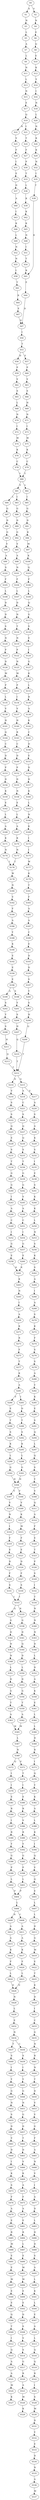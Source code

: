 strict digraph  {
	S0 -> S1 [ label = S ];
	S0 -> S2 [ label = V ];
	S1 -> S3 [ label = N ];
	S2 -> S4 [ label = N ];
	S3 -> S5 [ label = L ];
	S4 -> S6 [ label = E ];
	S5 -> S7 [ label = A ];
	S6 -> S8 [ label = Q ];
	S7 -> S9 [ label = L ];
	S8 -> S10 [ label = E ];
	S9 -> S11 [ label = N ];
	S10 -> S12 [ label = K ];
	S11 -> S13 [ label = L ];
	S12 -> S14 [ label = Y ];
	S13 -> S15 [ label = N ];
	S14 -> S16 [ label = I ];
	S15 -> S17 [ label = E ];
	S16 -> S18 [ label = N ];
	S17 -> S19 [ label = Q ];
	S18 -> S20 [ label = L ];
	S19 -> S21 [ label = I ];
	S19 -> S22 [ label = R ];
	S20 -> S23 [ label = N ];
	S21 -> S24 [ label = T ];
	S22 -> S25 [ label = V ];
	S23 -> S26 [ label = K ];
	S24 -> S27 [ label = F ];
	S25 -> S28 [ label = F ];
	S26 -> S29 [ label = K ];
	S27 -> S30 [ label = P ];
	S28 -> S31 [ label = I ];
	S29 -> S32 [ label = N ];
	S30 -> S33 [ label = T ];
	S31 -> S34 [ label = E ];
	S32 -> S35 [ label = I ];
	S33 -> S36 [ label = L ];
	S34 -> S37 [ label = D ];
	S35 -> S38 [ label = T ];
	S36 -> S39 [ label = K ];
	S37 -> S40 [ label = A ];
	S38 -> S41 [ label = R ];
	S39 -> S42 [ label = K ];
	S40 -> S43 [ label = I ];
	S41 -> S44 [ label = E ];
	S42 -> S45 [ label = K ];
	S43 -> S46 [ label = K ];
	S44 -> S47 [ label = D ];
	S45 -> S48 [ label = N ];
	S46 -> S49 [ label = L ];
	S47 -> S50 [ label = I ];
	S48 -> S51 [ label = I ];
	S49 -> S52 [ label = N ];
	S50 -> S53 [ label = T ];
	S51 -> S54 [ label = T ];
	S52 -> S55 [ label = N ];
	S53 -> S56 [ label = D ];
	S53 -> S57 [ label = E ];
	S54 -> S41 [ label = R ];
	S55 -> S58 [ label = I ];
	S56 -> S59 [ label = P ];
	S57 -> S60 [ label = P ];
	S58 -> S61 [ label = T ];
	S59 -> S62 [ label = V ];
	S60 -> S63 [ label = V ];
	S61 -> S64 [ label = R ];
	S62 -> S65 [ label = S ];
	S63 -> S66 [ label = S ];
	S64 -> S67 [ label = E ];
	S65 -> S68 [ label = L ];
	S66 -> S69 [ label = H ];
	S67 -> S47 [ label = D ];
	S68 -> S70 [ label = N ];
	S69 -> S71 [ label = N ];
	S70 -> S72 [ label = I ];
	S71 -> S73 [ label = I ];
	S72 -> S74 [ label = M ];
	S73 -> S75 [ label = M ];
	S74 -> S76 [ label = K ];
	S75 -> S77 [ label = K ];
	S76 -> S78 [ label = C ];
	S77 -> S79 [ label = C ];
	S78 -> S80 [ label = L ];
	S79 -> S80 [ label = L ];
	S80 -> S81 [ label = V ];
	S80 -> S82 [ label = L ];
	S81 -> S83 [ label = I ];
	S81 -> S84 [ label = L ];
	S82 -> S85 [ label = I ];
	S83 -> S86 [ label = G ];
	S84 -> S87 [ label = G ];
	S85 -> S88 [ label = G ];
	S86 -> S89 [ label = D ];
	S87 -> S90 [ label = D ];
	S88 -> S91 [ label = D ];
	S89 -> S92 [ label = G ];
	S90 -> S93 [ label = G ];
	S91 -> S94 [ label = K ];
	S92 -> S95 [ label = V ];
	S93 -> S96 [ label = V ];
	S94 -> S97 [ label = M ];
	S95 -> S98 [ label = A ];
	S96 -> S99 [ label = A ];
	S97 -> S100 [ label = K ];
	S98 -> S101 [ label = N ];
	S99 -> S102 [ label = S ];
	S100 -> S103 [ label = Q ];
	S101 -> S104 [ label = F ];
	S102 -> S105 [ label = F ];
	S103 -> S106 [ label = F ];
	S104 -> S107 [ label = L ];
	S105 -> S108 [ label = L ];
	S106 -> S109 [ label = L ];
	S107 -> S110 [ label = D ];
	S108 -> S111 [ label = D ];
	S109 -> S112 [ label = Q ];
	S110 -> S113 [ label = N ];
	S111 -> S114 [ label = D ];
	S112 -> S115 [ label = G ];
	S113 -> S116 [ label = T ];
	S114 -> S117 [ label = S ];
	S115 -> S118 [ label = S ];
	S116 -> S119 [ label = N ];
	S117 -> S120 [ label = N ];
	S118 -> S121 [ label = E ];
	S119 -> S122 [ label = P ];
	S120 -> S123 [ label = P ];
	S121 -> S124 [ label = I ];
	S122 -> S125 [ label = N ];
	S123 -> S126 [ label = D ];
	S124 -> S127 [ label = G ];
	S125 -> S128 [ label = M ];
	S126 -> S129 [ label = M ];
	S127 -> S130 [ label = K ];
	S128 -> S131 [ label = P ];
	S129 -> S132 [ label = P ];
	S130 -> S133 [ label = L ];
	S131 -> S134 [ label = I ];
	S132 -> S135 [ label = L ];
	S133 -> S136 [ label = R ];
	S134 -> S137 [ label = V ];
	S135 -> S138 [ label = V ];
	S136 -> S139 [ label = A ];
	S137 -> S140 [ label = H ];
	S138 -> S141 [ label = H ];
	S139 -> S142 [ label = K ];
	S140 -> S143 [ label = R ];
	S141 -> S144 [ label = Q ];
	S142 -> S145 [ label = C ];
	S143 -> S146 [ label = C ];
	S144 -> S147 [ label = C ];
	S145 -> S148 [ label = D ];
	S146 -> S149 [ label = D ];
	S147 -> S150 [ label = D ];
	S148 -> S151 [ label = E ];
	S149 -> S152 [ label = P ];
	S150 -> S153 [ label = P ];
	S151 -> S154 [ label = D ];
	S152 -> S155 [ label = D ];
	S153 -> S156 [ label = D ];
	S154 -> S157 [ label = D ];
	S155 -> S158 [ label = N ];
	S156 -> S159 [ label = K ];
	S157 -> S160 [ label = K ];
	S158 -> S161 [ label = E ];
	S159 -> S162 [ label = E ];
	S160 -> S163 [ label = L ];
	S161 -> S164 [ label = L ];
	S162 -> S165 [ label = L ];
	S163 -> S166 [ label = N ];
	S164 -> S167 [ label = A ];
	S165 -> S168 [ label = A ];
	S166 -> S169 [ label = K ];
	S167 -> S170 [ label = K ];
	S168 -> S171 [ label = K ];
	S169 -> S172 [ label = I ];
	S170 -> S173 [ label = N ];
	S171 -> S174 [ label = N ];
	S172 -> S175 [ label = I ];
	S173 -> S176 [ label = I ];
	S174 -> S176 [ label = I ];
	S175 -> S177 [ label = W ];
	S176 -> S178 [ label = W ];
	S177 -> S179 [ label = K ];
	S178 -> S180 [ label = N ];
	S179 -> S181 [ label = T ];
	S180 -> S182 [ label = V ];
	S181 -> S183 [ label = F ];
	S182 -> S184 [ label = F ];
	S183 -> S185 [ label = A ];
	S184 -> S186 [ label = A ];
	S185 -> S187 [ label = A ];
	S186 -> S188 [ label = Y ];
	S187 -> S189 [ label = C ];
	S188 -> S190 [ label = K ];
	S189 -> S191 [ label = E ];
	S190 -> S192 [ label = E ];
	S191 -> S193 [ label = D ];
	S192 -> S194 [ label = E ];
	S193 -> S195 [ label = D ];
	S194 -> S196 [ label = E ];
	S195 -> S197 [ label = S ];
	S196 -> S198 [ label = S ];
	S196 -> S199 [ label = A ];
	S197 -> S200 [ label = Y ];
	S198 -> S201 [ label = Y ];
	S199 -> S202 [ label = S ];
	S200 -> S203 [ label = S ];
	S201 -> S204 [ label = S ];
	S202 -> S205 [ label = Y ];
	S203 -> S206 [ label = H ];
	S204 -> S207 [ label = H ];
	S205 -> S208 [ label = S ];
	S206 -> S209 [ label = Q ];
	S207 -> S210 [ label = Q ];
	S208 -> S211 [ label = H ];
	S209 -> S212 [ label = T ];
	S210 -> S212 [ label = T ];
	S211 -> S213 [ label = Q ];
	S212 -> S214 [ label = D ];
	S212 -> S215 [ label = G ];
	S213 -> S212 [ label = T ];
	S214 -> S216 [ label = V ];
	S215 -> S217 [ label = E ];
	S215 -> S218 [ label = A ];
	S216 -> S219 [ label = S ];
	S217 -> S220 [ label = A ];
	S218 -> S221 [ label = C ];
	S219 -> S222 [ label = S ];
	S220 -> S223 [ label = S ];
	S221 -> S224 [ label = S ];
	S222 -> S225 [ label = Q ];
	S223 -> S226 [ label = A ];
	S224 -> S227 [ label = Q ];
	S225 -> S228 [ label = E ];
	S226 -> S229 [ label = K ];
	S227 -> S230 [ label = Q ];
	S228 -> S231 [ label = S ];
	S229 -> S232 [ label = S ];
	S230 -> S233 [ label = S ];
	S231 -> S234 [ label = T ];
	S232 -> S235 [ label = I ];
	S233 -> S236 [ label = T ];
	S234 -> S237 [ label = G ];
	S235 -> S238 [ label = E ];
	S236 -> S239 [ label = G ];
	S237 -> S240 [ label = G ];
	S238 -> S241 [ label = S ];
	S239 -> S242 [ label = G ];
	S240 -> S243 [ label = I ];
	S241 -> S244 [ label = K ];
	S242 -> S245 [ label = V ];
	S243 -> S246 [ label = A ];
	S244 -> S247 [ label = K ];
	S245 -> S248 [ label = A ];
	S246 -> S249 [ label = C ];
	S247 -> S250 [ label = L ];
	S248 -> S251 [ label = C ];
	S249 -> S252 [ label = I ];
	S250 -> S253 [ label = N ];
	S251 -> S254 [ label = I ];
	S252 -> S255 [ label = G ];
	S253 -> S256 [ label = S ];
	S254 -> S257 [ label = G ];
	S255 -> S258 [ label = E ];
	S256 -> S259 [ label = K ];
	S257 -> S260 [ label = E ];
	S258 -> S261 [ label = K ];
	S259 -> S262 [ label = S ];
	S260 -> S261 [ label = K ];
	S261 -> S263 [ label = K ];
	S262 -> S264 [ label = A ];
	S263 -> S265 [ label = N ];
	S264 -> S266 [ label = I ];
	S265 -> S267 [ label = I ];
	S266 -> S268 [ label = A ];
	S267 -> S269 [ label = A ];
	S268 -> S270 [ label = S ];
	S269 -> S271 [ label = K ];
	S270 -> S272 [ label = K ];
	S271 -> S273 [ label = R ];
	S272 -> S274 [ label = F ];
	S273 -> S275 [ label = F ];
	S274 -> S276 [ label = S ];
	S275 -> S277 [ label = T ];
	S276 -> S278 [ label = S ];
	S277 -> S279 [ label = K ];
	S278 -> S280 [ label = A ];
	S279 -> S281 [ label = A ];
	S280 -> S282 [ label = Y ];
	S281 -> S283 [ label = I ];
	S281 -> S284 [ label = V ];
	S282 -> S285 [ label = K ];
	S283 -> S286 [ label = D ];
	S284 -> S287 [ label = E ];
	S285 -> S288 [ label = E ];
	S286 -> S289 [ label = T ];
	S287 -> S290 [ label = T ];
	S288 -> S291 [ label = S ];
	S289 -> S292 [ label = S ];
	S290 -> S293 [ label = S ];
	S291 -> S294 [ label = Q ];
	S292 -> S295 [ label = K ];
	S293 -> S296 [ label = K ];
	S294 -> S297 [ label = L ];
	S295 -> S298 [ label = L ];
	S296 -> S299 [ label = L ];
	S297 -> S300 [ label = Q ];
	S298 -> S301 [ label = G ];
	S299 -> S302 [ label = G ];
	S300 -> S303 [ label = S ];
	S301 -> S304 [ label = H ];
	S302 -> S304 [ label = H ];
	S303 -> S305 [ label = Y ];
	S304 -> S306 [ label = F ];
	S304 -> S307 [ label = V ];
	S305 -> S308 [ label = V ];
	S306 -> S309 [ label = V ];
	S307 -> S310 [ label = V ];
	S308 -> S311 [ label = Q ];
	S309 -> S312 [ label = K ];
	S310 -> S313 [ label = N ];
	S311 -> S314 [ label = A ];
	S312 -> S315 [ label = M ];
	S313 -> S316 [ label = I ];
	S314 -> S317 [ label = F ];
	S315 -> S318 [ label = F ];
	S316 -> S319 [ label = F ];
	S317 -> S320 [ label = E ];
	S318 -> S321 [ label = E ];
	S319 -> S322 [ label = E ];
	S320 -> S323 [ label = T ];
	S321 -> S324 [ label = D ];
	S322 -> S325 [ label = D ];
	S323 -> S326 [ label = P ];
	S324 -> S327 [ label = F ];
	S325 -> S328 [ label = F ];
	S326 -> S329 [ label = S ];
	S327 -> S330 [ label = S ];
	S328 -> S331 [ label = S ];
	S329 -> S332 [ label = I ];
	S330 -> S333 [ label = I ];
	S331 -> S333 [ label = I ];
	S332 -> S334 [ label = T ];
	S333 -> S335 [ label = R ];
	S333 -> S336 [ label = Q ];
	S334 -> S337 [ label = N ];
	S335 -> S338 [ label = G ];
	S336 -> S339 [ label = G ];
	S337 -> S340 [ label = N ];
	S338 -> S341 [ label = D ];
	S339 -> S342 [ label = D ];
	S340 -> S343 [ label = N ];
	S341 -> S344 [ label = Q ];
	S342 -> S345 [ label = N ];
	S343 -> S346 [ label = D ];
	S344 -> S347 [ label = D ];
	S345 -> S348 [ label = N ];
	S346 -> S349 [ label = L ];
	S347 -> S350 [ label = L ];
	S348 -> S351 [ label = L ];
	S349 -> S352 [ label = D ];
	S350 -> S353 [ label = D ];
	S351 -> S354 [ label = D ];
	S352 -> S355 [ label = A ];
	S353 -> S356 [ label = G ];
	S354 -> S357 [ label = G ];
	S355 -> S358 [ label = K ];
	S356 -> S359 [ label = T ];
	S357 -> S360 [ label = T ];
	S358 -> S361 [ label = E ];
	S359 -> S362 [ label = A ];
	S360 -> S363 [ label = A ];
	S361 -> S364 [ label = L ];
	S362 -> S365 [ label = M ];
	S363 -> S365 [ label = M ];
	S364 -> S366 [ label = L ];
	S365 -> S367 [ label = L ];
	S366 -> S368 [ label = D ];
	S367 -> S369 [ label = N ];
	S368 -> S370 [ label = R ];
	S369 -> S371 [ label = E ];
	S369 -> S372 [ label = Q ];
	S370 -> S373 [ label = I ];
	S371 -> S374 [ label = T ];
	S372 -> S375 [ label = I ];
	S373 -> S376 [ label = Q ];
	S374 -> S377 [ label = I ];
	S375 -> S378 [ label = I ];
	S376 -> S379 [ label = Y ];
	S377 -> S380 [ label = E ];
	S378 -> S381 [ label = E ];
	S379 -> S382 [ label = K ];
	S380 -> S383 [ label = R ];
	S381 -> S384 [ label = R ];
	S382 -> S385 [ label = A ];
	S383 -> S386 [ label = V ];
	S384 -> S387 [ label = I ];
	S385 -> S388 [ label = L ];
	S386 -> S389 [ label = R ];
	S387 -> S390 [ label = R ];
	S388 -> S391 [ label = K ];
	S389 -> S392 [ label = Y ];
	S390 -> S393 [ label = Y ];
	S391 -> S394 [ label = I ];
	S392 -> S395 [ label = G ];
	S393 -> S396 [ label = G ];
	S394 -> S397 [ label = Q ];
	S395 -> S398 [ label = P ];
	S396 -> S399 [ label = P ];
	S397 -> S400 [ label = V ];
	S398 -> S401 [ label = L ];
	S399 -> S402 [ label = L ];
	S400 -> S403 [ label = Q ];
	S401 -> S404 [ label = P ];
	S402 -> S404 [ label = P ];
	S403 -> S405 [ label = E ];
	S404 -> S406 [ label = L ];
	S405 -> S407 [ label = L ];
	S406 -> S408 [ label = C ];
	S406 -> S409 [ label = N ];
	S407 -> S410 [ label = L ];
	S408 -> S411 [ label = A ];
	S409 -> S412 [ label = A ];
	S410 -> S413 [ label = D ];
	S411 -> S414 [ label = A ];
	S412 -> S415 [ label = A ];
	S413 -> S416 [ label = G ];
	S414 -> S417 [ label = K ];
	S415 -> S418 [ label = K ];
	S416 -> S419 [ label = M ];
	S417 -> S420 [ label = F ];
	S418 -> S421 [ label = F ];
	S419 -> S422 [ label = E ];
	S420 -> S423 [ label = L ];
	S421 -> S424 [ label = L ];
	S422 -> S425 [ label = T ];
	S423 -> S426 [ label = D ];
	S424 -> S426 [ label = D ];
	S425 -> S427 [ label = K ];
	S426 -> S428 [ label = N ];
	S427 -> S429 [ label = D ];
	S428 -> S430 [ label = L ];
	S429 -> S431 [ label = I ];
	S430 -> S432 [ label = E ];
	S431 -> S433 [ label = C ];
	S432 -> S434 [ label = N ];
	S433 -> S435 [ label = G ];
	S434 -> S436 [ label = C ];
	S434 -> S437 [ label = T ];
	S435 -> S438 [ label = N ];
	S436 -> S439 [ label = S ];
	S437 -> S440 [ label = S ];
	S438 -> S441 [ label = R ];
	S439 -> S442 [ label = I ];
	S440 -> S443 [ label = I ];
	S441 -> S444 [ label = N ];
	S442 -> S445 [ label = Y ];
	S443 -> S446 [ label = Y ];
	S444 -> S447 [ label = T ];
	S445 -> S448 [ label = G ];
	S446 -> S449 [ label = G ];
	S447 -> S450 [ label = D ];
	S448 -> S451 [ label = N ];
	S449 -> S452 [ label = N ];
	S450 -> S453 [ label = V ];
	S451 -> S454 [ label = G ];
	S452 -> S455 [ label = S ];
	S453 -> S456 [ label = V ];
	S454 -> S457 [ label = D ];
	S455 -> S458 [ label = D ];
	S456 -> S459 [ label = G ];
	S457 -> S460 [ label = T ];
	S458 -> S461 [ label = V ];
	S459 -> S462 [ label = F ];
	S460 -> S463 [ label = D ];
	S461 -> S464 [ label = D ];
	S462 -> S465 [ label = A ];
	S463 -> S466 [ label = V ];
	S464 -> S467 [ label = I ];
	S465 -> S468 [ label = N ];
	S466 -> S469 [ label = K ];
	S467 -> S470 [ label = K ];
	S468 -> S471 [ label = V ];
	S469 -> S472 [ label = A ];
	S470 -> S473 [ label = S ];
	S471 -> S474 [ label = I ];
	S472 -> S475 [ label = F ];
	S473 -> S476 [ label = F ];
	S474 -> S477 [ label = A ];
	S475 -> S478 [ label = A ];
	S476 -> S479 [ label = A ];
	S477 -> S480 [ label = D ];
	S478 -> S481 [ label = E ];
	S479 -> S482 [ label = E ];
	S480 -> S483 [ label = L ];
	S481 -> S484 [ label = R ];
	S482 -> S485 [ label = R ];
	S483 -> S486 [ label = D ];
	S484 -> S487 [ label = L ];
	S485 -> S488 [ label = M ];
	S486 -> S489 [ label = D ];
	S487 -> S490 [ label = E ];
	S488 -> S491 [ label = E ];
	S489 -> S492 [ label = S ];
	S490 -> S493 [ label = M ];
	S491 -> S494 [ label = E ];
	S492 -> S495 [ label = A ];
	S493 -> S496 [ label = M ];
	S494 -> S497 [ label = M ];
	S495 -> S498 [ label = L ];
	S496 -> S499 [ label = E ];
	S497 -> S500 [ label = E ];
	S498 -> S501 [ label = K ];
	S499 -> S502 [ label = E ];
	S500 -> S503 [ label = E ];
	S501 -> S504 [ label = L ];
	S502 -> S505 [ label = D ];
	S503 -> S506 [ label = Q ];
	S504 -> S507 [ label = E ];
	S505 -> S508 [ label = S ];
	S506 -> S509 [ label = T ];
	S507 -> S510 [ label = A ];
	S508 -> S511 [ label = V ];
	S509 -> S512 [ label = I ];
	S510 -> S513 [ label = L ];
	S511 -> S514 [ label = S ];
	S512 -> S515 [ label = Q ];
	S513 -> S516 [ label = Q ];
	S514 -> S517 [ label = G ];
	S515 -> S518 [ label = A ];
	S516 -> S519 [ label = Q ];
	S517 -> S520 [ label = R ];
	S518 -> S521 [ label = A ];
	S519 -> S522 [ label = R ];
	S520 -> S523 [ label = A ];
	S521 -> S524 [ label = M ];
	S522 -> S525 [ label = I ];
	S523 -> S526 [ label = M ];
	S524 -> S527 [ label = K ];
	S525 -> S528 [ label = S ];
	S526 -> S529 [ label = K ];
	S528 -> S530 [ label = M ];
	S530 -> S531 [ label = D ];
	S531 -> S532 [ label = Y ];
	S532 -> S533 [ label = E ];
	S533 -> S534 [ label = D ];
	S534 -> S535 [ label = N ];
	S535 -> S536 [ label = A ];
	S536 -> S537 [ label = M ];
}
